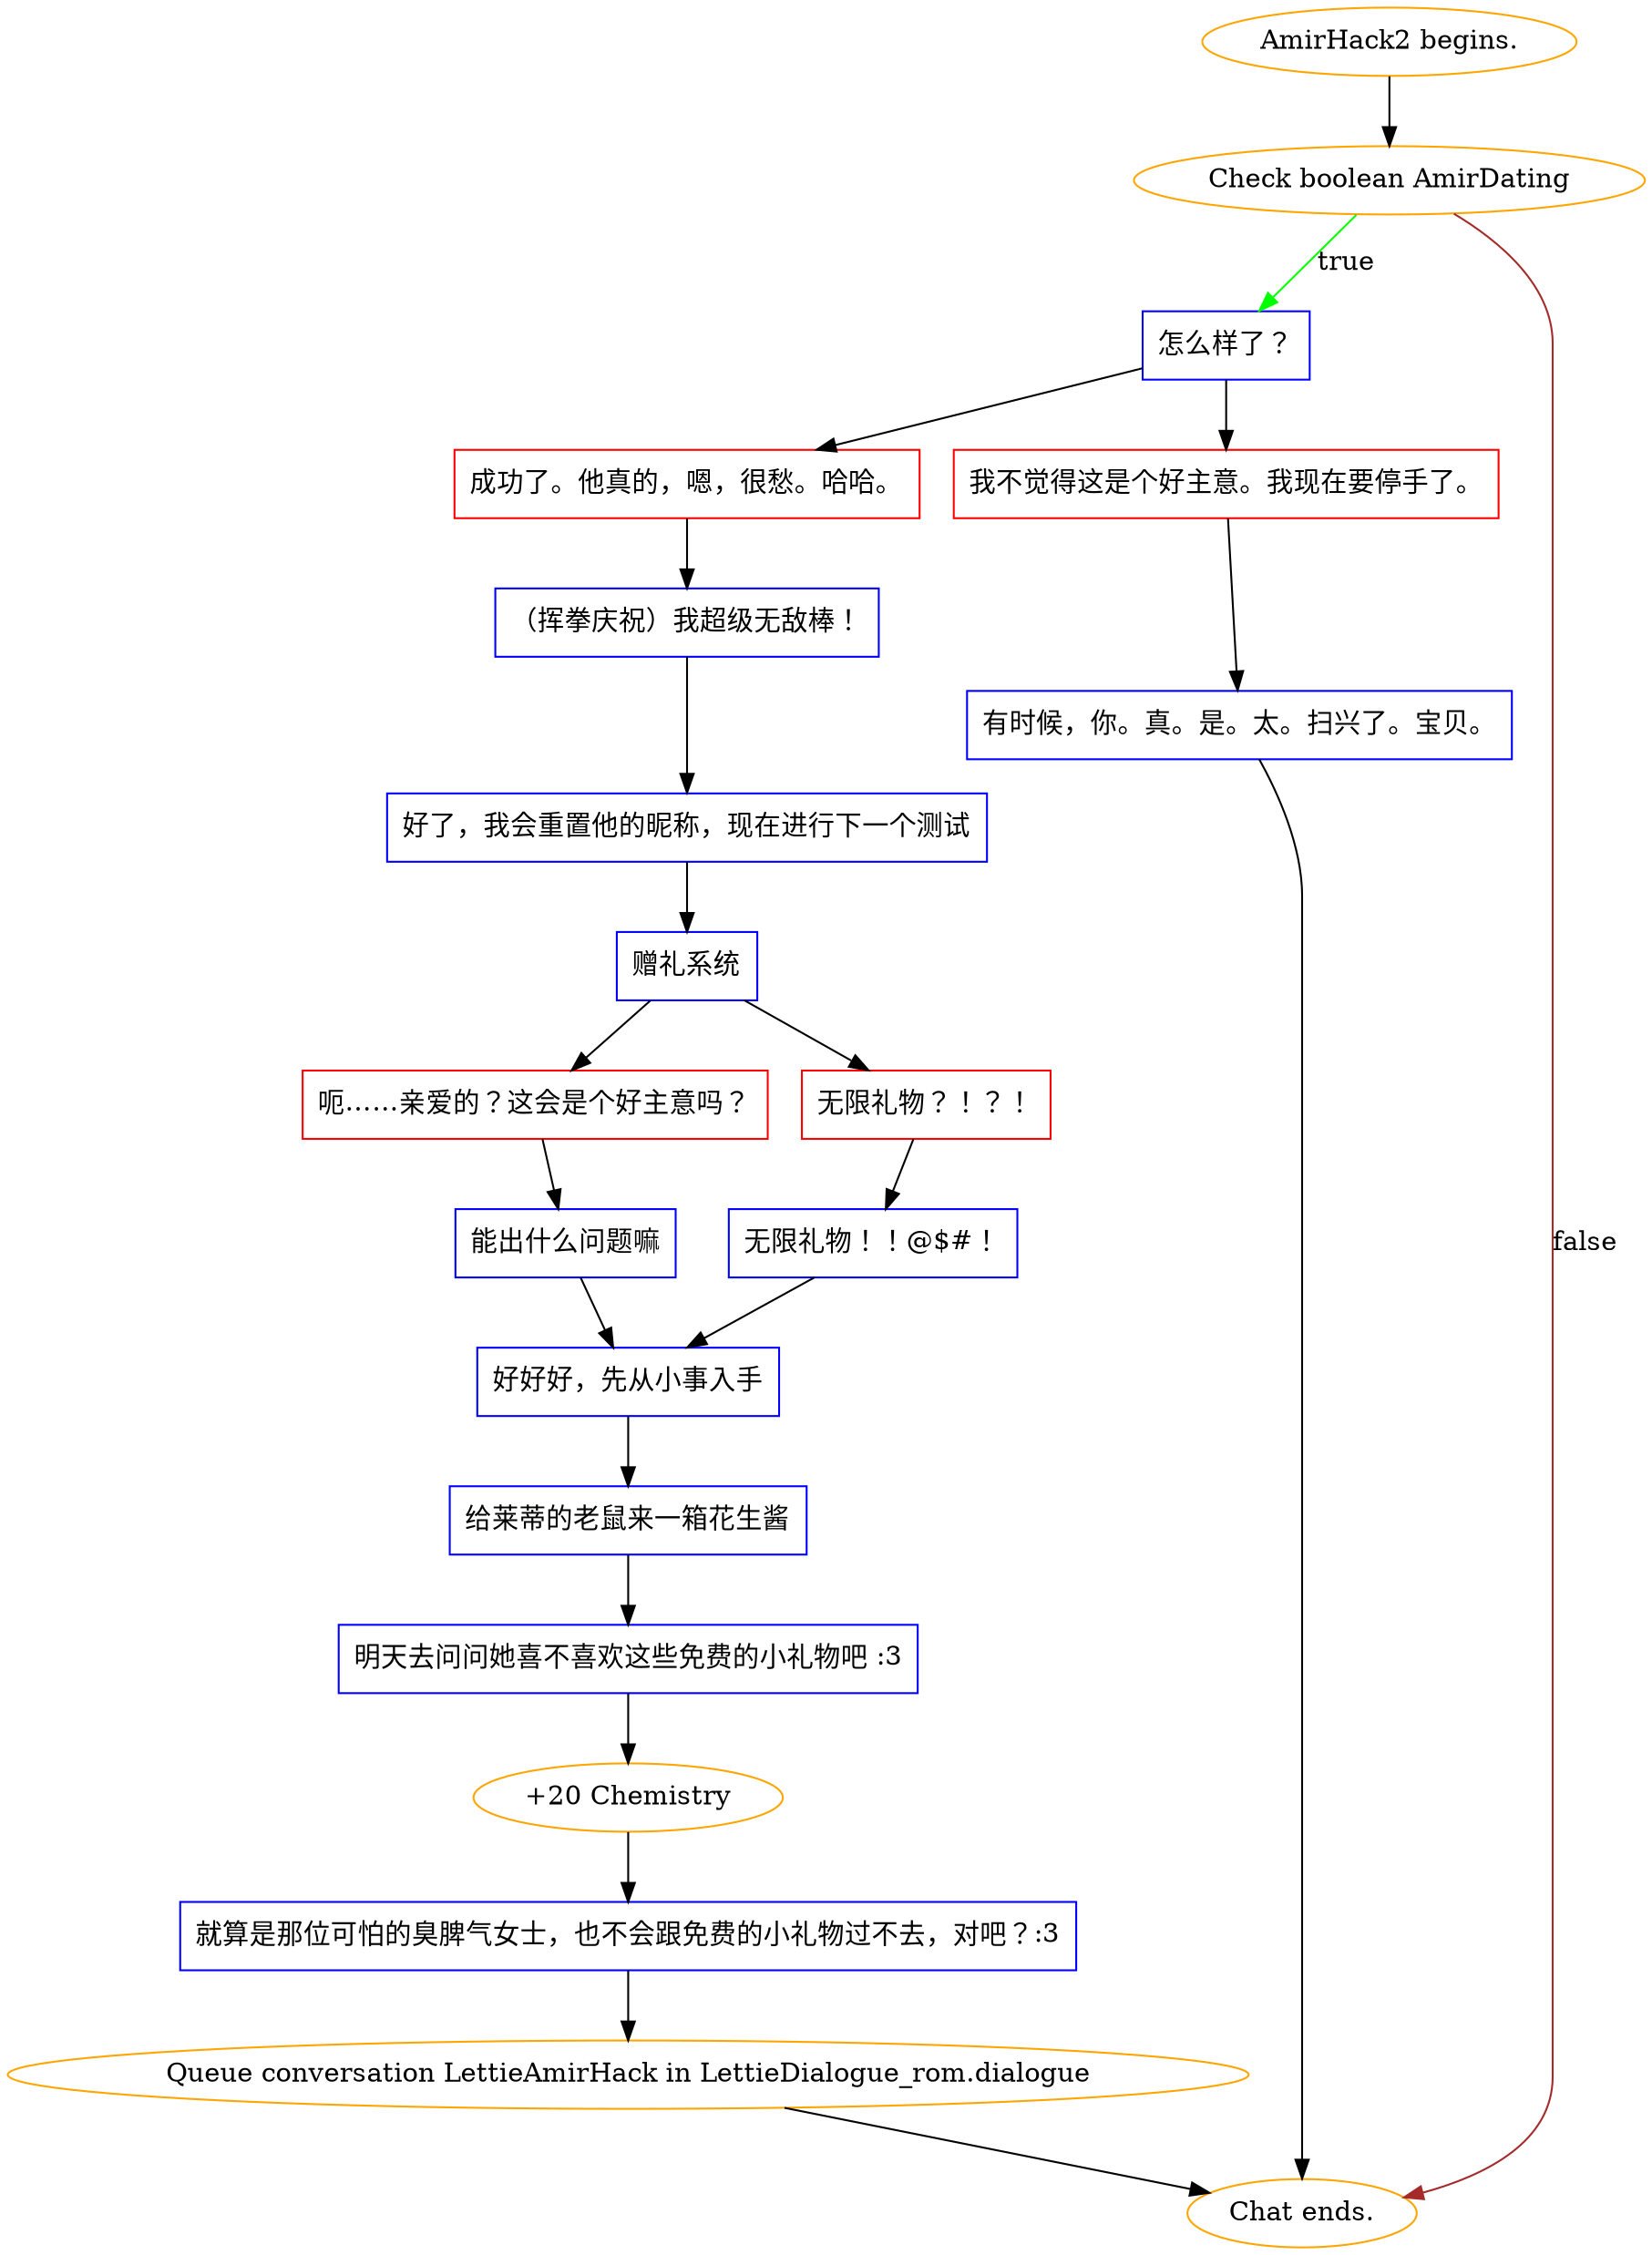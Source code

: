digraph {
	"AmirHack2 begins." [color=orange];
		"AmirHack2 begins." -> j1974262334;
	j1974262334 [label="Check boolean AmirDating",color=orange];
		j1974262334 -> j1747495265 [label=true,color=green];
		j1974262334 -> "Chat ends." [label=false,color=brown];
	j1747495265 [label="怎么样了？",shape=box,color=blue];
		j1747495265 -> j1600002215;
		j1747495265 -> j795616208;
	"Chat ends." [color=orange];
	j1600002215 [label="成功了。他真的，嗯，很愁。哈哈。",shape=box,color=red];
		j1600002215 -> j1423677471;
	j795616208 [label="我不觉得这是个好主意。我现在要停手了。",shape=box,color=red];
		j795616208 -> j931132728;
	j1423677471 [label="（挥拳庆祝）我超级无敌棒！",shape=box,color=blue];
		j1423677471 -> j781852518;
	j931132728 [label="有时候，你。真。是。太。扫兴了。宝贝。",shape=box,color=blue];
		j931132728 -> "Chat ends.";
	j781852518 [label="好了，我会重置他的昵称，现在进行下一个测试",shape=box,color=blue];
		j781852518 -> j657706369;
	j657706369 [label="赠礼系统",shape=box,color=blue];
		j657706369 -> j159007675;
		j657706369 -> j3327479478;
	j159007675 [label="呃……亲爱的？这会是个好主意吗？",shape=box,color=red];
		j159007675 -> j4276049914;
	j3327479478 [label="无限礼物？！？！",shape=box,color=red];
		j3327479478 -> j543001143;
	j4276049914 [label="能出什么问题嘛",shape=box,color=blue];
		j4276049914 -> j1670713602;
	j543001143 [label="无限礼物！！@$#！",shape=box,color=blue];
		j543001143 -> j1670713602;
	j1670713602 [label="好好好，先从小事入手",shape=box,color=blue];
		j1670713602 -> j2672862501;
	j2672862501 [label="给莱蒂的老鼠来一箱花生酱",shape=box,color=blue];
		j2672862501 -> j1122667722;
	j1122667722 [label="明天去问问她喜不喜欢这些免费的小礼物吧 :3",shape=box,color=blue];
		j1122667722 -> j1073068656;
	j1073068656 [label="+20 Chemistry",color=orange];
		j1073068656 -> j1355159345;
	j1355159345 [label="就算是那位可怕的臭脾气女士，也不会跟免费的小礼物过不去，对吧？:3",shape=box,color=blue];
		j1355159345 -> "Initiate conversation LettieAmirHack in LettieDialogue_rom.dialogue";
	"Initiate conversation LettieAmirHack in LettieDialogue_rom.dialogue" [label="Queue conversation LettieAmirHack in LettieDialogue_rom.dialogue",color=orange];
		"Initiate conversation LettieAmirHack in LettieDialogue_rom.dialogue" -> "Chat ends.";
}
